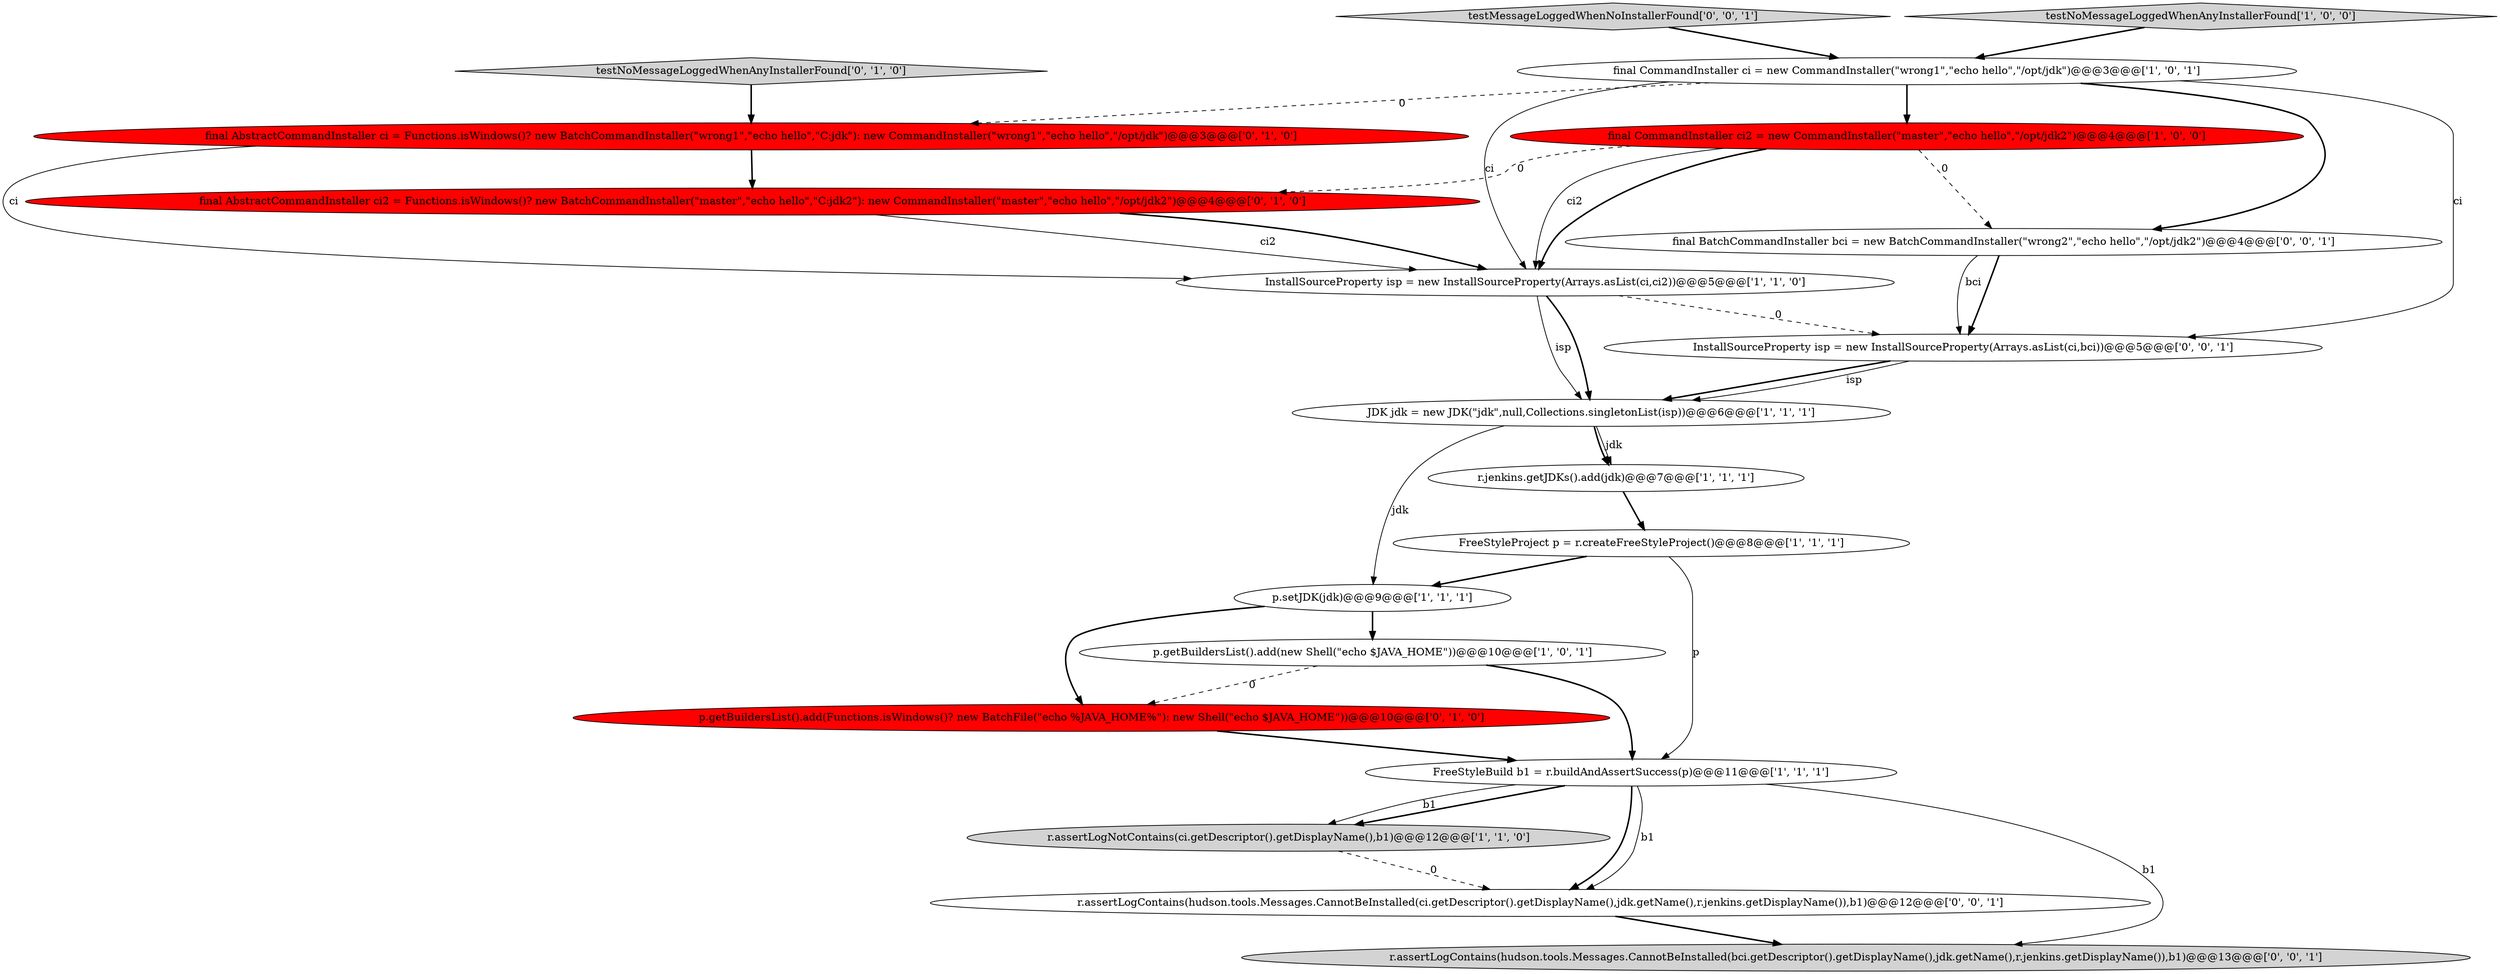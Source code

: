 digraph {
8 [style = filled, label = "p.getBuildersList().add(new Shell(\"echo $JAVA_HOME\"))@@@10@@@['1', '0', '1']", fillcolor = white, shape = ellipse image = "AAA0AAABBB1BBB"];
0 [style = filled, label = "JDK jdk = new JDK(\"jdk\",null,Collections.singletonList(isp))@@@6@@@['1', '1', '1']", fillcolor = white, shape = ellipse image = "AAA0AAABBB1BBB"];
13 [style = filled, label = "p.getBuildersList().add(Functions.isWindows()? new BatchFile(\"echo %JAVA_HOME%\"): new Shell(\"echo $JAVA_HOME\"))@@@10@@@['0', '1', '0']", fillcolor = red, shape = ellipse image = "AAA1AAABBB2BBB"];
7 [style = filled, label = "final CommandInstaller ci2 = new CommandInstaller(\"master\",\"echo hello\",\"/opt/jdk2\")@@@4@@@['1', '0', '0']", fillcolor = red, shape = ellipse image = "AAA1AAABBB1BBB"];
17 [style = filled, label = "r.assertLogContains(hudson.tools.Messages.CannotBeInstalled(ci.getDescriptor().getDisplayName(),jdk.getName(),r.jenkins.getDisplayName()),b1)@@@12@@@['0', '0', '1']", fillcolor = white, shape = ellipse image = "AAA0AAABBB3BBB"];
16 [style = filled, label = "final BatchCommandInstaller bci = new BatchCommandInstaller(\"wrong2\",\"echo hello\",\"/opt/jdk2\")@@@4@@@['0', '0', '1']", fillcolor = white, shape = ellipse image = "AAA0AAABBB3BBB"];
4 [style = filled, label = "r.assertLogNotContains(ci.getDescriptor().getDisplayName(),b1)@@@12@@@['1', '1', '0']", fillcolor = lightgray, shape = ellipse image = "AAA0AAABBB1BBB"];
18 [style = filled, label = "r.assertLogContains(hudson.tools.Messages.CannotBeInstalled(bci.getDescriptor().getDisplayName(),jdk.getName(),r.jenkins.getDisplayName()),b1)@@@13@@@['0', '0', '1']", fillcolor = lightgray, shape = ellipse image = "AAA0AAABBB3BBB"];
15 [style = filled, label = "testMessageLoggedWhenNoInstallerFound['0', '0', '1']", fillcolor = lightgray, shape = diamond image = "AAA0AAABBB3BBB"];
14 [style = filled, label = "final AbstractCommandInstaller ci2 = Functions.isWindows()? new BatchCommandInstaller(\"master\",\"echo hello\",\"C:\jdk2\"): new CommandInstaller(\"master\",\"echo hello\",\"/opt/jdk2\")@@@4@@@['0', '1', '0']", fillcolor = red, shape = ellipse image = "AAA1AAABBB2BBB"];
19 [style = filled, label = "InstallSourceProperty isp = new InstallSourceProperty(Arrays.asList(ci,bci))@@@5@@@['0', '0', '1']", fillcolor = white, shape = ellipse image = "AAA0AAABBB3BBB"];
9 [style = filled, label = "FreeStyleBuild b1 = r.buildAndAssertSuccess(p)@@@11@@@['1', '1', '1']", fillcolor = white, shape = ellipse image = "AAA0AAABBB1BBB"];
11 [style = filled, label = "testNoMessageLoggedWhenAnyInstallerFound['0', '1', '0']", fillcolor = lightgray, shape = diamond image = "AAA0AAABBB2BBB"];
5 [style = filled, label = "r.jenkins.getJDKs().add(jdk)@@@7@@@['1', '1', '1']", fillcolor = white, shape = ellipse image = "AAA0AAABBB1BBB"];
12 [style = filled, label = "final AbstractCommandInstaller ci = Functions.isWindows()? new BatchCommandInstaller(\"wrong1\",\"echo hello\",\"C:\jdk\"): new CommandInstaller(\"wrong1\",\"echo hello\",\"/opt/jdk\")@@@3@@@['0', '1', '0']", fillcolor = red, shape = ellipse image = "AAA1AAABBB2BBB"];
2 [style = filled, label = "FreeStyleProject p = r.createFreeStyleProject()@@@8@@@['1', '1', '1']", fillcolor = white, shape = ellipse image = "AAA0AAABBB1BBB"];
3 [style = filled, label = "InstallSourceProperty isp = new InstallSourceProperty(Arrays.asList(ci,ci2))@@@5@@@['1', '1', '0']", fillcolor = white, shape = ellipse image = "AAA0AAABBB1BBB"];
10 [style = filled, label = "p.setJDK(jdk)@@@9@@@['1', '1', '1']", fillcolor = white, shape = ellipse image = "AAA0AAABBB1BBB"];
1 [style = filled, label = "final CommandInstaller ci = new CommandInstaller(\"wrong1\",\"echo hello\",\"/opt/jdk\")@@@3@@@['1', '0', '1']", fillcolor = white, shape = ellipse image = "AAA0AAABBB1BBB"];
6 [style = filled, label = "testNoMessageLoggedWhenAnyInstallerFound['1', '0', '0']", fillcolor = lightgray, shape = diamond image = "AAA0AAABBB1BBB"];
14->3 [style = solid, label="ci2"];
14->3 [style = bold, label=""];
4->17 [style = dashed, label="0"];
7->16 [style = dashed, label="0"];
7->14 [style = dashed, label="0"];
9->4 [style = bold, label=""];
1->19 [style = solid, label="ci"];
9->18 [style = solid, label="b1"];
0->5 [style = solid, label="jdk"];
3->0 [style = solid, label="isp"];
9->17 [style = bold, label=""];
11->12 [style = bold, label=""];
16->19 [style = bold, label=""];
2->10 [style = bold, label=""];
9->17 [style = solid, label="b1"];
1->7 [style = bold, label=""];
7->3 [style = bold, label=""];
3->0 [style = bold, label=""];
19->0 [style = bold, label=""];
8->13 [style = dashed, label="0"];
3->19 [style = dashed, label="0"];
16->19 [style = solid, label="bci"];
6->1 [style = bold, label=""];
1->12 [style = dashed, label="0"];
5->2 [style = bold, label=""];
0->10 [style = solid, label="jdk"];
10->8 [style = bold, label=""];
10->13 [style = bold, label=""];
7->3 [style = solid, label="ci2"];
1->3 [style = solid, label="ci"];
1->16 [style = bold, label=""];
9->4 [style = solid, label="b1"];
12->14 [style = bold, label=""];
8->9 [style = bold, label=""];
2->9 [style = solid, label="p"];
13->9 [style = bold, label=""];
12->3 [style = solid, label="ci"];
17->18 [style = bold, label=""];
19->0 [style = solid, label="isp"];
0->5 [style = bold, label=""];
15->1 [style = bold, label=""];
}

